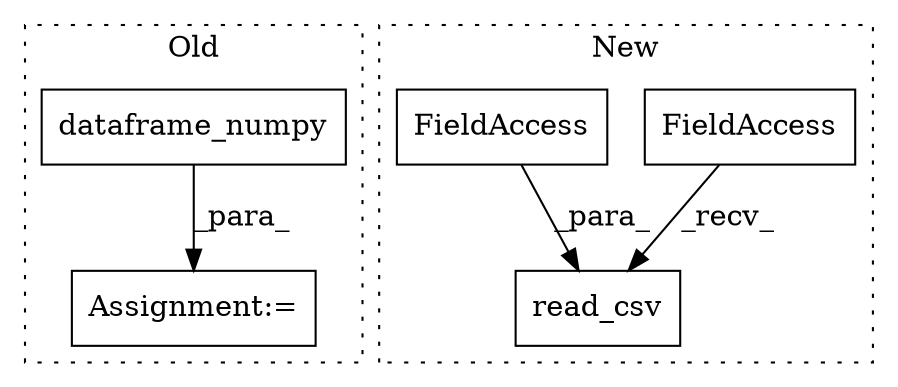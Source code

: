 digraph G {
subgraph cluster0 {
1 [label="dataframe_numpy" a="32" s="11939" l="17" shape="box"];
5 [label="Assignment:=" a="7" s="11931" l="2" shape="box"];
label = "Old";
style="dotted";
}
subgraph cluster1 {
2 [label="read_csv" a="32" s="12165,12194" l="9,1" shape="box"];
3 [label="FieldAccess" a="22" s="12158" l="6" shape="box"];
4 [label="FieldAccess" a="22" s="12174" l="20" shape="box"];
label = "New";
style="dotted";
}
1 -> 5 [label="_para_"];
3 -> 2 [label="_recv_"];
4 -> 2 [label="_para_"];
}